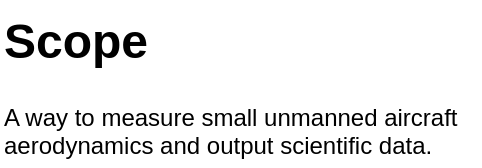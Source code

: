 <mxfile version="28.1.2" pages="3">
  <diagram name="Project Scope" id="McsNOYd1awC_-GSTT8ix">
    <mxGraphModel dx="1337" dy="1233" grid="1" gridSize="10" guides="1" tooltips="1" connect="1" arrows="1" fold="0" page="1" pageScale="1" pageWidth="280" pageHeight="120" math="0" shadow="0">
      <root>
        <mxCell id="0" />
        <mxCell id="1" parent="0" />
        <mxCell id="0ag0ew79iEDbAjZ4XW5W-1" value="&lt;h1 style=&quot;margin-top: 0px;&quot;&gt;Scope&lt;/h1&gt;&lt;p&gt;A way to measure small unmanned aircraft aerodynamics and output scientific data.&lt;/p&gt;" style="text;html=1;whiteSpace=wrap;overflow=hidden;rounded=0;" parent="1" vertex="1">
          <mxGeometry x="20" y="20" width="240" height="80" as="geometry" />
        </mxCell>
      </root>
    </mxGraphModel>
  </diagram>
  <diagram id="J2oAEABiC9Q2ELp1eJX_" name="Requirements">
    <mxGraphModel dx="722" dy="411" grid="1" gridSize="10" guides="1" tooltips="1" connect="1" arrows="1" fold="1" page="1" pageScale="1" pageWidth="180" pageHeight="160" math="0" shadow="0">
      <root>
        <mxCell id="0" />
        <mxCell id="1" parent="0" />
        <mxCell id="FyHcP1oPMAJIXl9w9z4s-1" value="Requirements" style="swimlane;fontStyle=0;childLayout=stackLayout;horizontal=1;startSize=20;horizontalStack=0;resizeParent=1;resizeParentMax=0;resizeLast=0;collapsible=0;marginBottom=0;whiteSpace=wrap;html=1;rounded=1;container=1;" vertex="1" parent="1">
          <mxGeometry x="20" y="20" width="140" height="120" as="geometry" />
        </mxCell>
        <mxCell id="FyHcP1oPMAJIXl9w9z4s-2" value="XYZ Linear Forces" style="text;strokeColor=none;fillColor=none;align=left;verticalAlign=middle;spacingLeft=4;spacingRight=4;overflow=hidden;points=[[0,0.5],[1,0.5]];portConstraint=eastwest;rotatable=0;whiteSpace=wrap;html=1;" vertex="1" parent="FyHcP1oPMAJIXl9w9z4s-1">
          <mxGeometry y="20" width="140" height="20" as="geometry" />
        </mxCell>
        <mxCell id="FyHcP1oPMAJIXl9w9z4s-3" value="XYZ Rotational Forces" style="text;strokeColor=none;fillColor=none;align=left;verticalAlign=middle;spacingLeft=4;spacingRight=4;overflow=hidden;points=[[0,0.5],[1,0.5]];portConstraint=eastwest;rotatable=0;whiteSpace=wrap;html=1;" vertex="1" parent="FyHcP1oPMAJIXl9w9z4s-1">
          <mxGeometry y="40" width="140" height="20" as="geometry" />
        </mxCell>
        <mxCell id="FyHcP1oPMAJIXl9w9z4s-4" value="Wind Speeds" style="text;strokeColor=none;fillColor=none;align=left;verticalAlign=middle;spacingLeft=4;spacingRight=4;overflow=hidden;points=[[0,0.5],[1,0.5]];portConstraint=eastwest;rotatable=0;whiteSpace=wrap;html=1;" vertex="1" parent="FyHcP1oPMAJIXl9w9z4s-1">
          <mxGeometry y="60" width="140" height="20" as="geometry" />
        </mxCell>
        <mxCell id="FyHcP1oPMAJIXl9w9z4s-5" value="Power Meter" style="text;strokeColor=none;fillColor=none;align=left;verticalAlign=middle;spacingLeft=4;spacingRight=4;overflow=hidden;points=[[0,0.5],[1,0.5]];portConstraint=eastwest;rotatable=0;whiteSpace=wrap;html=1;" vertex="1" parent="FyHcP1oPMAJIXl9w9z4s-1">
          <mxGeometry y="80" width="140" height="20" as="geometry" />
        </mxCell>
        <mxCell id="FyHcP1oPMAJIXl9w9z4s-14" value="Global Sync Cable" style="text;strokeColor=none;fillColor=none;align=left;verticalAlign=middle;spacingLeft=4;spacingRight=4;overflow=hidden;points=[[0,0.5],[1,0.5]];portConstraint=eastwest;rotatable=0;whiteSpace=wrap;html=1;" vertex="1" parent="FyHcP1oPMAJIXl9w9z4s-1">
          <mxGeometry y="100" width="140" height="20" as="geometry" />
        </mxCell>
      </root>
    </mxGraphModel>
  </diagram>
  <diagram id="FQ1nKd3-7XS8y8ytSOO6" name="Brainstorm">
    <mxGraphModel dx="2165" dy="1233" grid="1" gridSize="10" guides="1" tooltips="1" connect="1" arrows="1" fold="1" page="1" pageScale="1" pageWidth="1200" pageHeight="1000" math="0" shadow="0">
      <root>
        <mxCell id="0" />
        <mxCell id="1" parent="0" />
        <mxCell id="MHkh1wWywTtnKQhV9i_f-1" value="" style="rounded=0;whiteSpace=wrap;html=1;" parent="1" vertex="1">
          <mxGeometry x="280" y="160" width="40" height="160" as="geometry" />
        </mxCell>
        <mxCell id="MHkh1wWywTtnKQhV9i_f-2" value="" style="rounded=0;whiteSpace=wrap;html=1;" parent="1" vertex="1">
          <mxGeometry x="160" y="320" width="280" height="40" as="geometry" />
        </mxCell>
        <mxCell id="MHkh1wWywTtnKQhV9i_f-3" value="Power&lt;div&gt;Data&lt;/div&gt;" style="endArrow=classic;startArrow=classic;html=1;rounded=0;" parent="1" edge="1">
          <mxGeometry width="50" height="50" relative="1" as="geometry">
            <mxPoint x="440" y="300" as="sourcePoint" />
            <mxPoint x="340" y="160" as="targetPoint" />
            <Array as="points">
              <mxPoint x="340" y="300" />
            </Array>
          </mxGeometry>
        </mxCell>
        <mxCell id="MHkh1wWywTtnKQhV9i_f-4" value="Cables To Device" style="swimlane;fontStyle=0;childLayout=stackLayout;horizontal=1;startSize=20;horizontalStack=0;resizeParent=1;resizeParentMax=0;resizeLast=0;collapsible=0;marginBottom=0;whiteSpace=wrap;html=1;rounded=1;container=1;" parent="1" vertex="1">
          <mxGeometry x="520" y="160" width="140" height="80" as="geometry" />
        </mxCell>
        <mxCell id="MHkh1wWywTtnKQhV9i_f-5" value="RST &amp;amp; Boot" style="text;strokeColor=none;fillColor=none;align=left;verticalAlign=middle;spacingLeft=4;spacingRight=4;overflow=hidden;points=[[0,0.5],[1,0.5]];portConstraint=eastwest;rotatable=0;whiteSpace=wrap;html=1;" parent="MHkh1wWywTtnKQhV9i_f-4" vertex="1">
          <mxGeometry y="20" width="140" height="20" as="geometry" />
        </mxCell>
        <mxCell id="MHkh1wWywTtnKQhV9i_f-6" value="USBC PD (Main)" style="text;strokeColor=none;fillColor=none;align=left;verticalAlign=middle;spacingLeft=4;spacingRight=4;overflow=hidden;points=[[0,0.5],[1,0.5]];portConstraint=eastwest;rotatable=0;whiteSpace=wrap;html=1;" parent="MHkh1wWywTtnKQhV9i_f-4" vertex="1">
          <mxGeometry y="40" width="140" height="20" as="geometry" />
        </mxCell>
        <mxCell id="MHkh1wWywTtnKQhV9i_f-7" value="USBC PD (Alternative)" style="text;strokeColor=none;fillColor=none;align=left;verticalAlign=middle;spacingLeft=4;spacingRight=4;overflow=hidden;points=[[0,0.5],[1,0.5]];portConstraint=eastwest;rotatable=0;whiteSpace=wrap;html=1;" parent="MHkh1wWywTtnKQhV9i_f-4" vertex="1">
          <mxGeometry y="60" width="140" height="20" as="geometry" />
        </mxCell>
        <mxCell id="40LwBII9YwHwKnM12zIj-1" value="Uses" style="swimlane;fontStyle=0;childLayout=stackLayout;horizontal=1;startSize=20;horizontalStack=0;resizeParent=1;resizeParentMax=0;resizeLast=0;collapsible=0;marginBottom=0;whiteSpace=wrap;html=1;rounded=1;container=1;" parent="1" vertex="1">
          <mxGeometry x="80" y="440" width="140" height="60" as="geometry" />
        </mxCell>
        <mxCell id="40LwBII9YwHwKnM12zIj-2" value="Collect flight data" style="text;strokeColor=none;fillColor=none;align=left;verticalAlign=middle;spacingLeft=4;spacingRight=4;overflow=hidden;points=[[0,0.5],[1,0.5]];portConstraint=eastwest;rotatable=0;whiteSpace=wrap;html=1;" parent="40LwBII9YwHwKnM12zIj-1" vertex="1">
          <mxGeometry y="20" width="140" height="20" as="geometry" />
        </mxCell>
        <mxCell id="40LwBII9YwHwKnM12zIj-3" value="Debug aircraft" style="text;strokeColor=none;fillColor=none;align=left;verticalAlign=middle;spacingLeft=4;spacingRight=4;overflow=hidden;points=[[0,0.5],[1,0.5]];portConstraint=eastwest;rotatable=0;whiteSpace=wrap;html=1;" parent="40LwBII9YwHwKnM12zIj-1" vertex="1">
          <mxGeometry y="40" width="140" height="20" as="geometry" />
        </mxCell>
        <mxCell id="NZh3Dr1V1PW1A796F_dc-6" value="Instruments" style="swimlane;fontStyle=0;childLayout=stackLayout;horizontal=1;startSize=20;horizontalStack=0;resizeParent=1;resizeParentMax=0;resizeLast=0;collapsible=0;marginBottom=0;whiteSpace=wrap;html=1;rounded=1;container=1;" parent="1" vertex="1">
          <mxGeometry x="360" y="400" width="140" height="200" as="geometry" />
        </mxCell>
        <mxCell id="NZh3Dr1V1PW1A796F_dc-7" value="Weight" style="text;strokeColor=none;fillColor=none;align=left;verticalAlign=middle;spacingLeft=4;spacingRight=4;overflow=hidden;points=[[0,0.5],[1,0.5]];portConstraint=eastwest;rotatable=0;whiteSpace=wrap;html=1;" parent="NZh3Dr1V1PW1A796F_dc-6" vertex="1">
          <mxGeometry y="20" width="140" height="20" as="geometry" />
        </mxCell>
        <mxCell id="NZh3Dr1V1PW1A796F_dc-8" value="XYZ Forces" style="text;strokeColor=none;fillColor=none;align=left;verticalAlign=middle;spacingLeft=4;spacingRight=4;overflow=hidden;points=[[0,0.5],[1,0.5]];portConstraint=eastwest;rotatable=0;whiteSpace=wrap;html=1;" parent="NZh3Dr1V1PW1A796F_dc-6" vertex="1">
          <mxGeometry y="40" width="140" height="20" as="geometry" />
        </mxCell>
        <mxCell id="NZh3Dr1V1PW1A796F_dc-9" value="Rotation XYZ Forces" style="text;strokeColor=none;fillColor=none;align=left;verticalAlign=middle;spacingLeft=4;spacingRight=4;overflow=hidden;points=[[0,0.5],[1,0.5]];portConstraint=eastwest;rotatable=0;whiteSpace=wrap;html=1;" parent="NZh3Dr1V1PW1A796F_dc-6" vertex="1">
          <mxGeometry y="60" width="140" height="20" as="geometry" />
        </mxCell>
        <mxCell id="NZh3Dr1V1PW1A796F_dc-11" value="Electrical Power" style="text;strokeColor=none;fillColor=none;align=left;verticalAlign=middle;spacingLeft=4;spacingRight=4;overflow=hidden;points=[[0,0.5],[1,0.5]];portConstraint=eastwest;rotatable=0;whiteSpace=wrap;html=1;" parent="NZh3Dr1V1PW1A796F_dc-6" vertex="1">
          <mxGeometry y="80" width="140" height="20" as="geometry" />
        </mxCell>
        <mxCell id="NZh3Dr1V1PW1A796F_dc-12" value="Wind" style="text;strokeColor=none;fillColor=none;align=left;verticalAlign=middle;spacingLeft=4;spacingRight=4;overflow=hidden;points=[[0,0.5],[1,0.5]];portConstraint=eastwest;rotatable=0;whiteSpace=wrap;html=1;" parent="NZh3Dr1V1PW1A796F_dc-6" vertex="1">
          <mxGeometry y="100" width="140" height="20" as="geometry" />
        </mxCell>
        <mxCell id="NZh3Dr1V1PW1A796F_dc-10" value="Pressure" style="text;strokeColor=none;fillColor=none;align=left;verticalAlign=middle;spacingLeft=4;spacingRight=4;overflow=hidden;points=[[0,0.5],[1,0.5]];portConstraint=eastwest;rotatable=0;whiteSpace=wrap;html=1;" parent="NZh3Dr1V1PW1A796F_dc-6" vertex="1">
          <mxGeometry y="120" width="140" height="20" as="geometry" />
        </mxCell>
        <mxCell id="NZh3Dr1V1PW1A796F_dc-15" value="Temperature" style="text;strokeColor=none;fillColor=none;align=left;verticalAlign=middle;spacingLeft=4;spacingRight=4;overflow=hidden;points=[[0,0.5],[1,0.5]];portConstraint=eastwest;rotatable=0;whiteSpace=wrap;html=1;" parent="NZh3Dr1V1PW1A796F_dc-6" vertex="1">
          <mxGeometry y="140" width="140" height="20" as="geometry" />
        </mxCell>
        <mxCell id="NZh3Dr1V1PW1A796F_dc-14" value="Ambient Light" style="text;strokeColor=none;fillColor=none;align=left;verticalAlign=middle;spacingLeft=4;spacingRight=4;overflow=hidden;points=[[0,0.5],[1,0.5]];portConstraint=eastwest;rotatable=0;whiteSpace=wrap;html=1;" parent="NZh3Dr1V1PW1A796F_dc-6" vertex="1">
          <mxGeometry y="160" width="140" height="20" as="geometry" />
        </mxCell>
        <mxCell id="NZh3Dr1V1PW1A796F_dc-13" value="Ambient Noise" style="text;strokeColor=none;fillColor=none;align=left;verticalAlign=middle;spacingLeft=4;spacingRight=4;overflow=hidden;points=[[0,0.5],[1,0.5]];portConstraint=eastwest;rotatable=0;whiteSpace=wrap;html=1;" parent="NZh3Dr1V1PW1A796F_dc-6" vertex="1">
          <mxGeometry y="180" width="140" height="20" as="geometry" />
        </mxCell>
      </root>
    </mxGraphModel>
  </diagram>
</mxfile>
